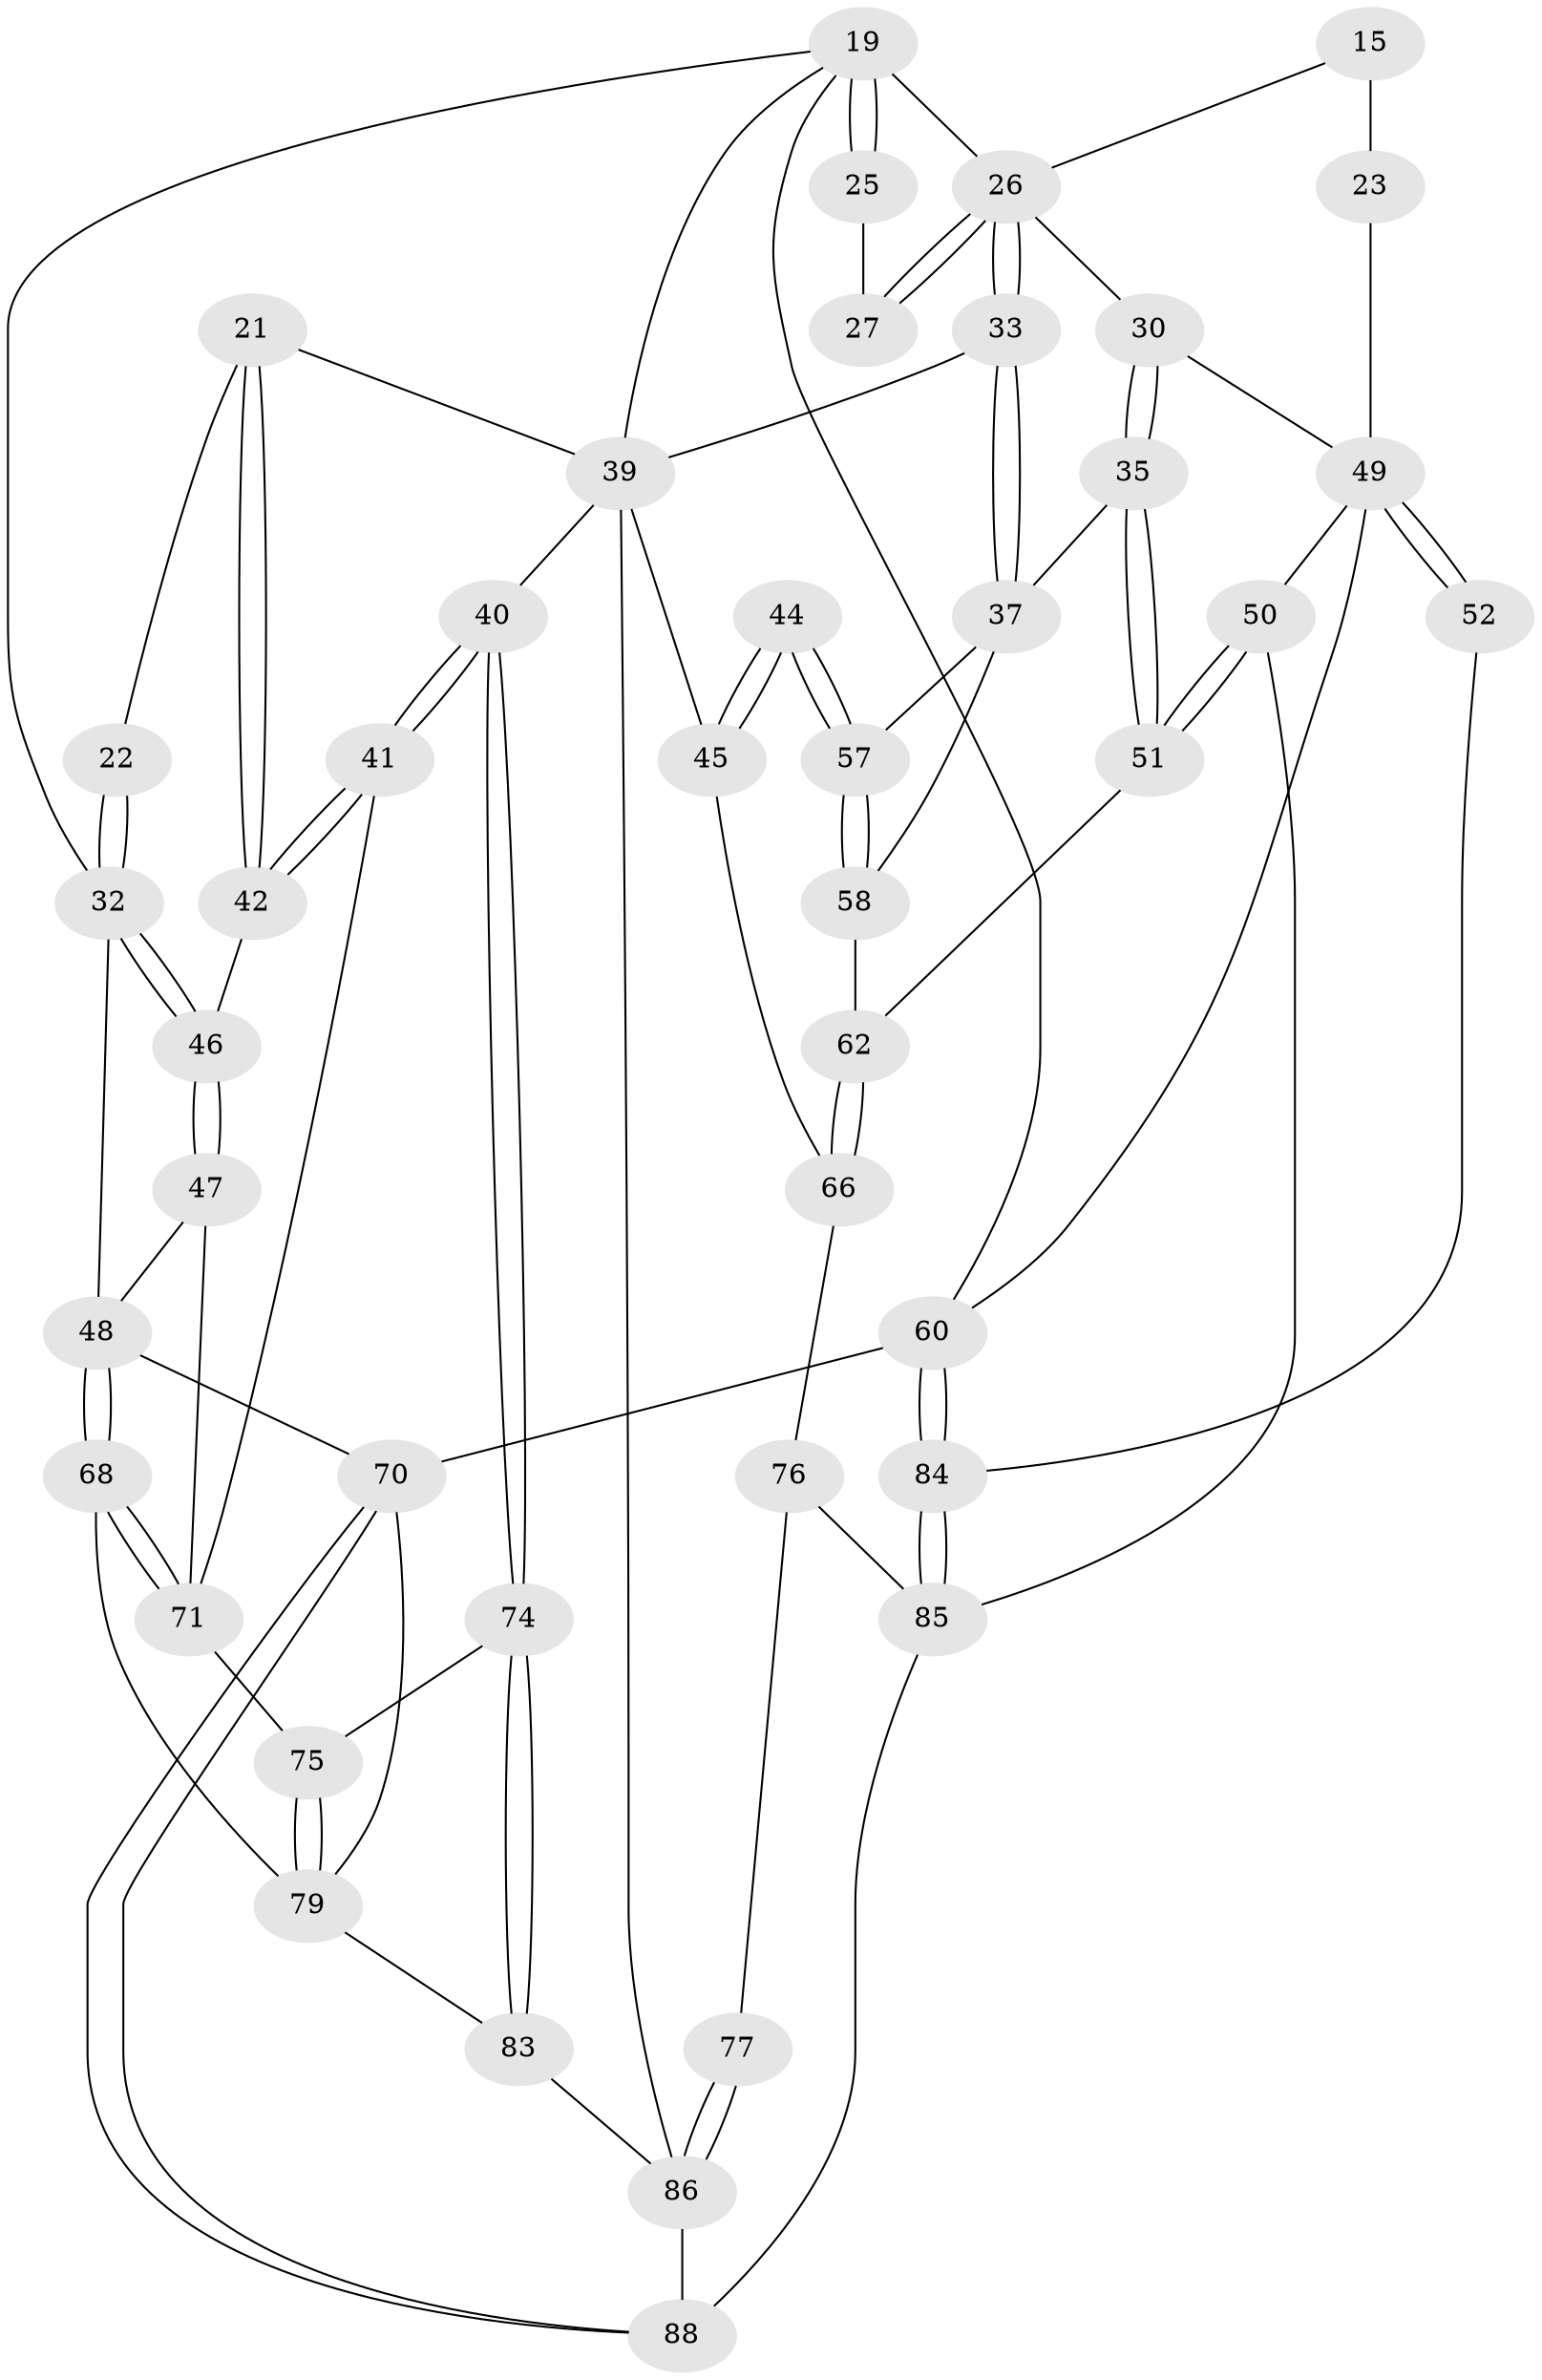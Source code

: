 // original degree distribution, {3: 0.03409090909090909, 6: 0.2159090909090909, 5: 0.5340909090909091, 4: 0.2159090909090909}
// Generated by graph-tools (version 1.1) at 2025/00/03/09/25 05:00:08]
// undirected, 44 vertices, 98 edges
graph export_dot {
graph [start="1"]
  node [color=gray90,style=filled];
  15 [pos="+0.8425570229715141+0.132056365199921",super="+10"];
  19 [pos="+0.354707546986397+0.17510263035570978",super="+2+3+18"];
  21 [pos="+0.3080894153158007+0.21733376592372355"];
  22 [pos="+0.23826575010981643+0.20970187615179656"];
  23 [pos="+0.9195345437049783+0.16613194060656708",super="+11"];
  25 [pos="+0.44627266359498674+0.17180289021844788",super="+24"];
  26 [pos="+0.5496430784623035+0.25224368401087977",super="+17"];
  27 [pos="+0.5413729206908349+0.2166251484301108"];
  30 [pos="+0.7520974720573614+0.2539207813616838"];
  32 [pos="+0.18397353129094413+0.2428312955730438",super="+7"];
  33 [pos="+0.5366055923446227+0.27574942962212007"];
  35 [pos="+0.7034265187428175+0.324029155643017"];
  37 [pos="+0.5632974970428486+0.3507031103395852",super="+36"];
  39 [pos="+0.42084263941468236+0.5744252887396473",super="+38"];
  40 [pos="+0.3721542772095008+0.5640522363404776"];
  41 [pos="+0.3671508054300881+0.5619222780482226"];
  42 [pos="+0.3173252733648671+0.41012373038003985"];
  44 [pos="+0.4718142104667687+0.5539781400830138"];
  45 [pos="+0.4706010323681498+0.5551855962937586"];
  46 [pos="+0.12736129491652876+0.3248362897405454"];
  47 [pos="+0.051539506895608274+0.39506604063904044"];
  48 [pos="+0+0.3596487014147245",super="+8"];
  49 [pos="+0.8722631294422449+0.3983529109739626",super="+31"];
  50 [pos="+0.7988735835411809+0.4836503819080248"];
  51 [pos="+0.7830860406078322+0.48523950927289117"];
  52 [pos="+1+0.48223599971010667"];
  57 [pos="+0.5171689380454368+0.5341547069374609",super="+56+43"];
  58 [pos="+0.5834769843314557+0.5216382051504269",super="+54+55"];
  60 [pos="+1+1",super="+13+14"];
  62 [pos="+0.7487536154653853+0.520481692496433",super="+53"];
  66 [pos="+0.6959348757907217+0.6562386106227004"];
  68 [pos="+0+0.7673076332085961"];
  70 [pos="+0+1",super="+9"];
  71 [pos="+0.13490238763511922+0.6220712345183514",super="+59"];
  74 [pos="+0.21644340910625176+0.816614109830123"];
  75 [pos="+0.14534198388845498+0.7068814650572165"];
  76 [pos="+0.6335439050236551+0.8250833881131489",super="+65"];
  77 [pos="+0.5571160232936183+0.8347362919803026"];
  79 [pos="+0.049817516222566346+0.845111191905113",super="+69"];
  83 [pos="+0.22154370744128904+0.884059127054434"];
  84 [pos="+1+1",super="+72+67"];
  85 [pos="+0.9154037868685623+1",super="+80+64"];
  86 [pos="+0.5135288737885761+0.9191716358750546",super="+82+78"];
  88 [pos="+0.26234216662321896+1",super="+87"];
  15 -- 23 [weight=2];
  15 -- 26;
  19 -- 25 [weight=2];
  19 -- 25;
  19 -- 32;
  19 -- 60;
  19 -- 26;
  19 -- 39;
  21 -- 22;
  21 -- 42;
  21 -- 42;
  21 -- 39;
  22 -- 32 [weight=2];
  22 -- 32;
  23 -- 49 [weight=2];
  25 -- 27 [weight=2];
  26 -- 27;
  26 -- 27;
  26 -- 33;
  26 -- 33;
  26 -- 30;
  30 -- 35;
  30 -- 35;
  30 -- 49;
  32 -- 46;
  32 -- 46;
  32 -- 48;
  33 -- 37;
  33 -- 37;
  33 -- 39;
  35 -- 51;
  35 -- 51;
  35 -- 37;
  37 -- 57;
  37 -- 58;
  39 -- 40;
  39 -- 86;
  39 -- 45;
  40 -- 41;
  40 -- 41;
  40 -- 74;
  40 -- 74;
  41 -- 42;
  41 -- 42;
  41 -- 71;
  42 -- 46;
  44 -- 45;
  44 -- 45;
  44 -- 57 [weight=2];
  44 -- 57;
  45 -- 66;
  46 -- 47;
  46 -- 47;
  47 -- 48;
  47 -- 71;
  48 -- 68;
  48 -- 68;
  48 -- 70;
  49 -- 50;
  49 -- 52 [weight=2];
  49 -- 52;
  49 -- 60;
  50 -- 51;
  50 -- 51;
  50 -- 85;
  51 -- 62;
  52 -- 84;
  57 -- 58 [weight=2];
  57 -- 58;
  58 -- 62 [weight=2];
  60 -- 84 [weight=2];
  60 -- 84;
  60 -- 70 [weight=3];
  62 -- 66;
  62 -- 66;
  66 -- 76;
  68 -- 71;
  68 -- 71;
  68 -- 79;
  70 -- 88;
  70 -- 88;
  70 -- 79;
  71 -- 75;
  74 -- 75;
  74 -- 83;
  74 -- 83;
  75 -- 79;
  75 -- 79;
  76 -- 77;
  76 -- 85 [weight=2];
  77 -- 86 [weight=2];
  77 -- 86;
  79 -- 83;
  83 -- 86;
  84 -- 85 [weight=3];
  84 -- 85;
  85 -- 88;
  86 -- 88 [weight=2];
}
